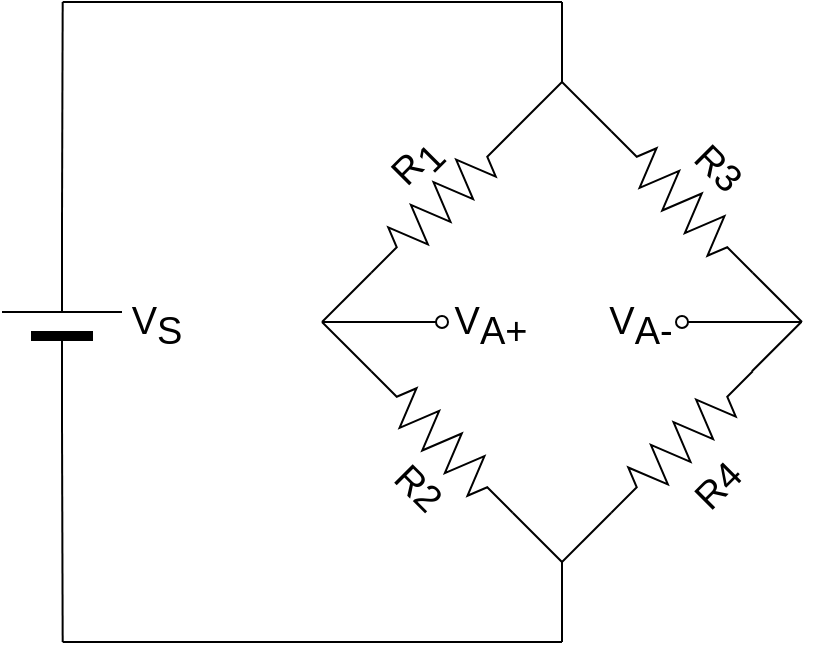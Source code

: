 <mxfile version="16.5.2" type="device"><diagram id="JXH1_IRSU9JvO87CslXR" name="Page-1"><mxGraphModel dx="600" dy="370" grid="0" gridSize="10" guides="1" tooltips="1" connect="1" arrows="1" fold="1" page="1" pageScale="1" pageWidth="850" pageHeight="1100" math="0" shadow="0"><root><mxCell id="0"/><mxCell id="1" parent="0"/><mxCell id="HQcDb-GlQx-ORbK1q3Tt-13" style="edgeStyle=none;rounded=0;orthogonalLoop=1;jettySize=auto;html=1;exitX=0;exitY=0.5;exitDx=0;exitDy=0;exitPerimeter=0;endArrow=none;endFill=0;" edge="1" parent="1" source="HQcDb-GlQx-ORbK1q3Tt-1"><mxGeometry relative="1" as="geometry"><mxPoint x="340" y="400" as="targetPoint"/></mxGeometry></mxCell><mxCell id="HQcDb-GlQx-ORbK1q3Tt-1" value="" style="pointerEvents=1;verticalLabelPosition=bottom;shadow=0;dashed=0;align=center;html=1;verticalAlign=top;shape=mxgraph.electrical.resistors.resistor_2;rotation=-45;" vertex="1" parent="1"><mxGeometry x="350" y="330" width="100" height="20" as="geometry"/></mxCell><mxCell id="HQcDb-GlQx-ORbK1q3Tt-15" style="edgeStyle=none;rounded=0;orthogonalLoop=1;jettySize=auto;html=1;exitX=1;exitY=0.5;exitDx=0;exitDy=0;exitPerimeter=0;endArrow=none;endFill=0;" edge="1" parent="1" source="HQcDb-GlQx-ORbK1q3Tt-2"><mxGeometry relative="1" as="geometry"><mxPoint x="460" y="280" as="targetPoint"/></mxGeometry></mxCell><mxCell id="HQcDb-GlQx-ORbK1q3Tt-16" style="edgeStyle=none;rounded=0;orthogonalLoop=1;jettySize=auto;html=1;exitX=0;exitY=0.5;exitDx=0;exitDy=0;exitPerimeter=0;endArrow=none;endFill=0;" edge="1" parent="1" source="HQcDb-GlQx-ORbK1q3Tt-2"><mxGeometry relative="1" as="geometry"><mxPoint x="340" y="160" as="targetPoint"/></mxGeometry></mxCell><mxCell id="HQcDb-GlQx-ORbK1q3Tt-2" value="" style="pointerEvents=1;verticalLabelPosition=bottom;shadow=0;dashed=0;align=center;html=1;verticalAlign=top;shape=mxgraph.electrical.resistors.resistor_2;rotation=45;" vertex="1" parent="1"><mxGeometry x="350" y="210" width="100" height="20" as="geometry"/></mxCell><mxCell id="HQcDb-GlQx-ORbK1q3Tt-34" style="edgeStyle=none;rounded=0;orthogonalLoop=1;jettySize=auto;html=1;exitX=1;exitY=0.5;exitDx=0;exitDy=0;exitPerimeter=0;endArrow=none;endFill=0;" edge="1" parent="1" source="HQcDb-GlQx-ORbK1q3Tt-3"><mxGeometry relative="1" as="geometry"><mxPoint x="90.345" y="120" as="targetPoint"/></mxGeometry></mxCell><mxCell id="HQcDb-GlQx-ORbK1q3Tt-37" style="edgeStyle=none;rounded=0;orthogonalLoop=1;jettySize=auto;html=1;exitX=0;exitY=0.5;exitDx=0;exitDy=0;exitPerimeter=0;endArrow=none;endFill=0;" edge="1" parent="1" source="HQcDb-GlQx-ORbK1q3Tt-3"><mxGeometry relative="1" as="geometry"><mxPoint x="90.345" y="440" as="targetPoint"/></mxGeometry></mxCell><mxCell id="HQcDb-GlQx-ORbK1q3Tt-3" value="" style="verticalLabelPosition=bottom;shadow=0;dashed=0;align=center;fillColor=#000000;html=1;verticalAlign=top;strokeWidth=1;shape=mxgraph.electrical.miscellaneous.monocell_battery;rotation=-90;labelPosition=center;horizontal=1;" vertex="1" parent="1"><mxGeometry x="40" y="250" width="100" height="60" as="geometry"/></mxCell><mxCell id="HQcDb-GlQx-ORbK1q3Tt-7" style="edgeStyle=none;rounded=0;orthogonalLoop=1;jettySize=auto;html=1;exitX=0;exitY=0.5;exitDx=0;exitDy=0;exitPerimeter=0;endArrow=none;endFill=0;" edge="1" parent="1" source="HQcDb-GlQx-ORbK1q3Tt-4"><mxGeometry relative="1" as="geometry"><mxPoint x="220" y="280" as="targetPoint"/></mxGeometry></mxCell><mxCell id="HQcDb-GlQx-ORbK1q3Tt-14" style="edgeStyle=none;rounded=0;orthogonalLoop=1;jettySize=auto;html=1;exitX=1;exitY=0.5;exitDx=0;exitDy=0;exitPerimeter=0;endArrow=none;endFill=0;" edge="1" parent="1" source="HQcDb-GlQx-ORbK1q3Tt-4"><mxGeometry relative="1" as="geometry"><mxPoint x="340" y="400" as="targetPoint"/></mxGeometry></mxCell><mxCell id="HQcDb-GlQx-ORbK1q3Tt-4" value="" style="pointerEvents=1;verticalLabelPosition=bottom;shadow=0;dashed=0;align=center;html=1;verticalAlign=top;shape=mxgraph.electrical.resistors.resistor_2;rotation=45;" vertex="1" parent="1"><mxGeometry x="230" y="330" width="100" height="20" as="geometry"/></mxCell><mxCell id="HQcDb-GlQx-ORbK1q3Tt-9" style="edgeStyle=none;rounded=0;orthogonalLoop=1;jettySize=auto;html=1;exitX=0;exitY=0.5;exitDx=0;exitDy=0;exitPerimeter=0;endArrow=none;endFill=0;" edge="1" parent="1" source="HQcDb-GlQx-ORbK1q3Tt-5"><mxGeometry relative="1" as="geometry"><mxPoint x="220" y="280" as="targetPoint"/></mxGeometry></mxCell><mxCell id="HQcDb-GlQx-ORbK1q3Tt-5" value="" style="pointerEvents=1;verticalLabelPosition=bottom;shadow=0;dashed=0;align=center;html=1;verticalAlign=top;shape=mxgraph.electrical.resistors.resistor_2;rotation=-45;" vertex="1" parent="1"><mxGeometry x="230" y="210" width="100" height="20" as="geometry"/></mxCell><mxCell id="HQcDb-GlQx-ORbK1q3Tt-10" style="edgeStyle=none;rounded=0;orthogonalLoop=1;jettySize=auto;html=1;exitX=0;exitY=0.5;exitDx=0;exitDy=0;exitPerimeter=0;endArrow=none;endFill=0;" edge="1" parent="1"><mxGeometry relative="1" as="geometry"><mxPoint x="315.36" y="184.64" as="targetPoint"/><mxPoint x="340.005" y="159.995" as="sourcePoint"/></mxGeometry></mxCell><mxCell id="HQcDb-GlQx-ORbK1q3Tt-11" style="edgeStyle=none;rounded=0;orthogonalLoop=1;jettySize=auto;html=1;exitX=0;exitY=0.5;exitDx=0;exitDy=0;exitPerimeter=0;endArrow=none;endFill=0;" edge="1" parent="1"><mxGeometry relative="1" as="geometry"><mxPoint x="435" y="304.64" as="targetPoint"/><mxPoint x="459.645" y="279.995" as="sourcePoint"/></mxGeometry></mxCell><mxCell id="HQcDb-GlQx-ORbK1q3Tt-22" style="edgeStyle=none;rounded=0;orthogonalLoop=1;jettySize=auto;html=1;endArrow=none;endFill=0;startArrow=oval;startFill=0;" edge="1" parent="1"><mxGeometry relative="1" as="geometry"><mxPoint x="220" y="280" as="targetPoint"/><mxPoint x="280" y="280" as="sourcePoint"/></mxGeometry></mxCell><mxCell id="HQcDb-GlQx-ORbK1q3Tt-24" style="edgeStyle=none;rounded=0;orthogonalLoop=1;jettySize=auto;html=1;endArrow=oval;endFill=0;" edge="1" parent="1"><mxGeometry relative="1" as="geometry"><mxPoint x="400" y="280" as="targetPoint"/><mxPoint x="460" y="280" as="sourcePoint"/></mxGeometry></mxCell><mxCell id="HQcDb-GlQx-ORbK1q3Tt-25" value="V&lt;sub style=&quot;font-size: 19px;&quot;&gt;A+&lt;/sub&gt;" style="text;html=1;align=center;verticalAlign=middle;resizable=0;points=[];autosize=1;strokeColor=none;fillColor=none;fontSize=19;" vertex="1" parent="1"><mxGeometry x="280" y="266" width="47" height="32" as="geometry"/></mxCell><mxCell id="HQcDb-GlQx-ORbK1q3Tt-26" value="V&lt;sub style=&quot;font-size: 19px;&quot;&gt;A-&lt;/sub&gt;" style="text;html=1;align=center;verticalAlign=middle;resizable=0;points=[];autosize=1;strokeColor=none;fillColor=none;fontSize=19;" vertex="1" parent="1"><mxGeometry x="358" y="266" width="42" height="32" as="geometry"/></mxCell><mxCell id="HQcDb-GlQx-ORbK1q3Tt-30" value="V&lt;sub style=&quot;font-size: 19px;&quot;&gt;S&lt;/sub&gt;" style="text;html=1;align=center;verticalAlign=middle;resizable=0;points=[];autosize=1;strokeColor=none;fillColor=none;fontSize=19;" vertex="1" parent="1"><mxGeometry x="119" y="266" width="36" height="32" as="geometry"/></mxCell><mxCell id="HQcDb-GlQx-ORbK1q3Tt-35" style="edgeStyle=none;rounded=0;orthogonalLoop=1;jettySize=auto;html=1;endArrow=none;endFill=0;" edge="1" parent="1"><mxGeometry relative="1" as="geometry"><mxPoint x="90.345" y="120" as="targetPoint"/><mxPoint x="340" y="120" as="sourcePoint"/></mxGeometry></mxCell><mxCell id="HQcDb-GlQx-ORbK1q3Tt-36" style="edgeStyle=none;rounded=0;orthogonalLoop=1;jettySize=auto;html=1;endArrow=none;endFill=0;" edge="1" parent="1"><mxGeometry relative="1" as="geometry"><mxPoint x="340" y="160" as="targetPoint"/><mxPoint x="340" y="120" as="sourcePoint"/></mxGeometry></mxCell><mxCell id="HQcDb-GlQx-ORbK1q3Tt-38" style="edgeStyle=none;rounded=0;orthogonalLoop=1;jettySize=auto;html=1;endArrow=none;endFill=0;" edge="1" parent="1"><mxGeometry relative="1" as="geometry"><mxPoint x="90.345" y="440" as="targetPoint"/><mxPoint x="340" y="440" as="sourcePoint"/></mxGeometry></mxCell><mxCell id="HQcDb-GlQx-ORbK1q3Tt-39" style="edgeStyle=none;rounded=0;orthogonalLoop=1;jettySize=auto;html=1;endArrow=none;endFill=0;" edge="1" parent="1"><mxGeometry relative="1" as="geometry"><mxPoint x="340" y="400" as="targetPoint"/><mxPoint x="340" y="440" as="sourcePoint"/></mxGeometry></mxCell><mxCell id="HQcDb-GlQx-ORbK1q3Tt-40" value="R&lt;sub style=&quot;font-size: 19px;&quot;&gt;1&lt;/sub&gt;" style="text;html=1;align=center;verticalAlign=middle;resizable=0;points=[];autosize=1;strokeColor=none;fillColor=none;rotation=-45;fontSize=19;" vertex="1" parent="1"><mxGeometry x="250" y="186" width="35" height="32" as="geometry"/></mxCell><mxCell id="HQcDb-GlQx-ORbK1q3Tt-41" value="R&lt;span style=&quot;font-size: 19px;&quot;&gt;3&lt;/span&gt;" style="text;html=1;align=center;verticalAlign=middle;resizable=0;points=[];autosize=1;strokeColor=none;fillColor=none;rotation=45;fontSize=19;" vertex="1" parent="1"><mxGeometry x="400" y="189" width="35" height="27" as="geometry"/></mxCell><mxCell id="HQcDb-GlQx-ORbK1q3Tt-42" value="R&lt;span style=&quot;font-size: 19px;&quot;&gt;2&lt;/span&gt;" style="text;html=1;align=center;verticalAlign=middle;resizable=0;points=[];autosize=1;strokeColor=none;fillColor=none;rotation=45;fontSize=19;" vertex="1" parent="1"><mxGeometry x="250" y="349" width="35" height="27" as="geometry"/></mxCell><mxCell id="HQcDb-GlQx-ORbK1q3Tt-43" value="R&lt;span style=&quot;font-size: 19px;&quot;&gt;4&lt;/span&gt;" style="text;html=1;align=center;verticalAlign=middle;resizable=0;points=[];autosize=1;strokeColor=none;fillColor=none;rotation=-45;fontSize=19;" vertex="1" parent="1"><mxGeometry x="400" y="349" width="35" height="27" as="geometry"/></mxCell></root></mxGraphModel></diagram></mxfile>
